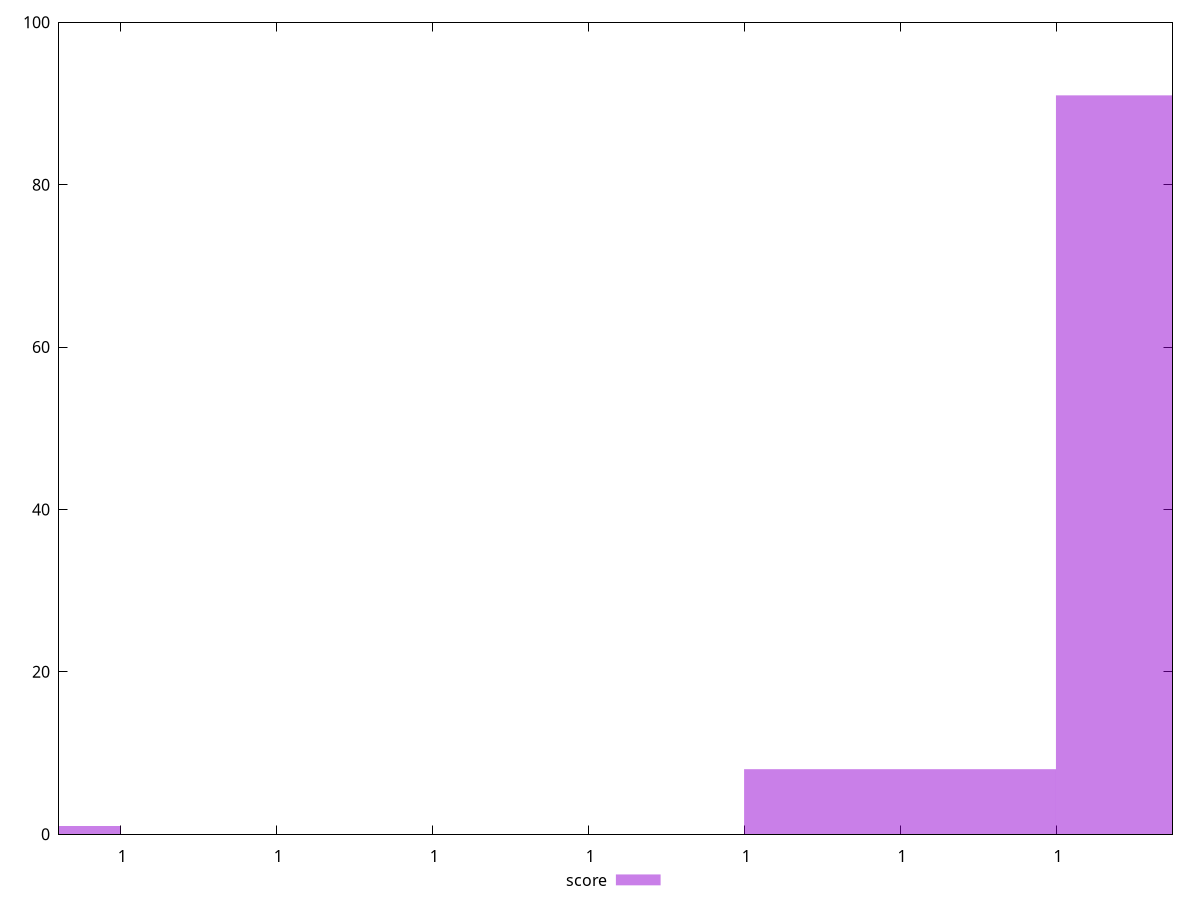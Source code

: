 reset

$score <<EOF
1 91
0.999999999999 8
0.999999999996 1
EOF

set key outside below
set boxwidth 1e-12
set xrange [0.9999999999963033:0.9999999999998737]
set yrange [0:100]
set style fill transparent solid 0.5 noborder
set terminal svg size 640, 490 enhanced background rgb 'white'
set output "report_00007_2020-12-11T15:55:29.892Z/mainthread-work-breakdown/samples/empty/score/histogram.svg"

plot $score title "score" with boxes

reset
